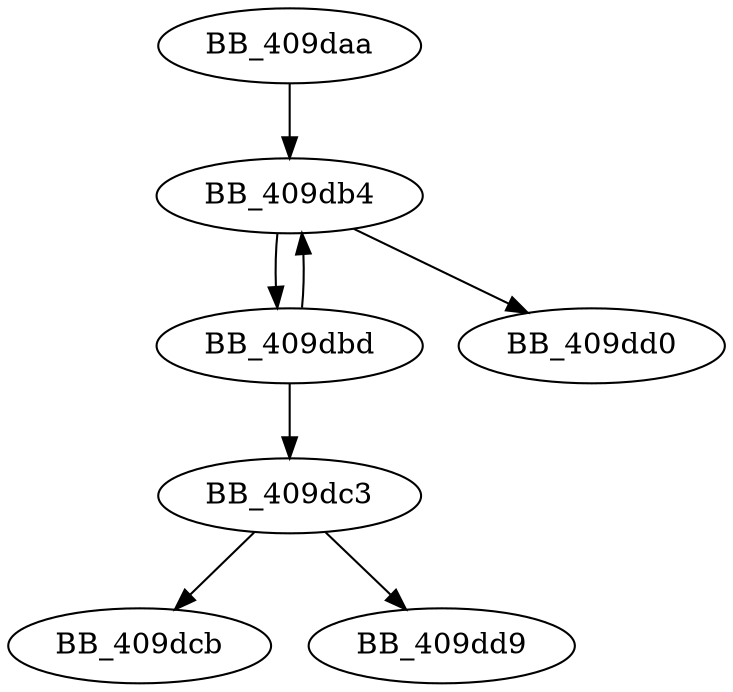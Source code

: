 DiGraph __get_errno_from_oserr{
BB_409daa->BB_409db4
BB_409db4->BB_409dbd
BB_409db4->BB_409dd0
BB_409dbd->BB_409db4
BB_409dbd->BB_409dc3
BB_409dc3->BB_409dcb
BB_409dc3->BB_409dd9
}
